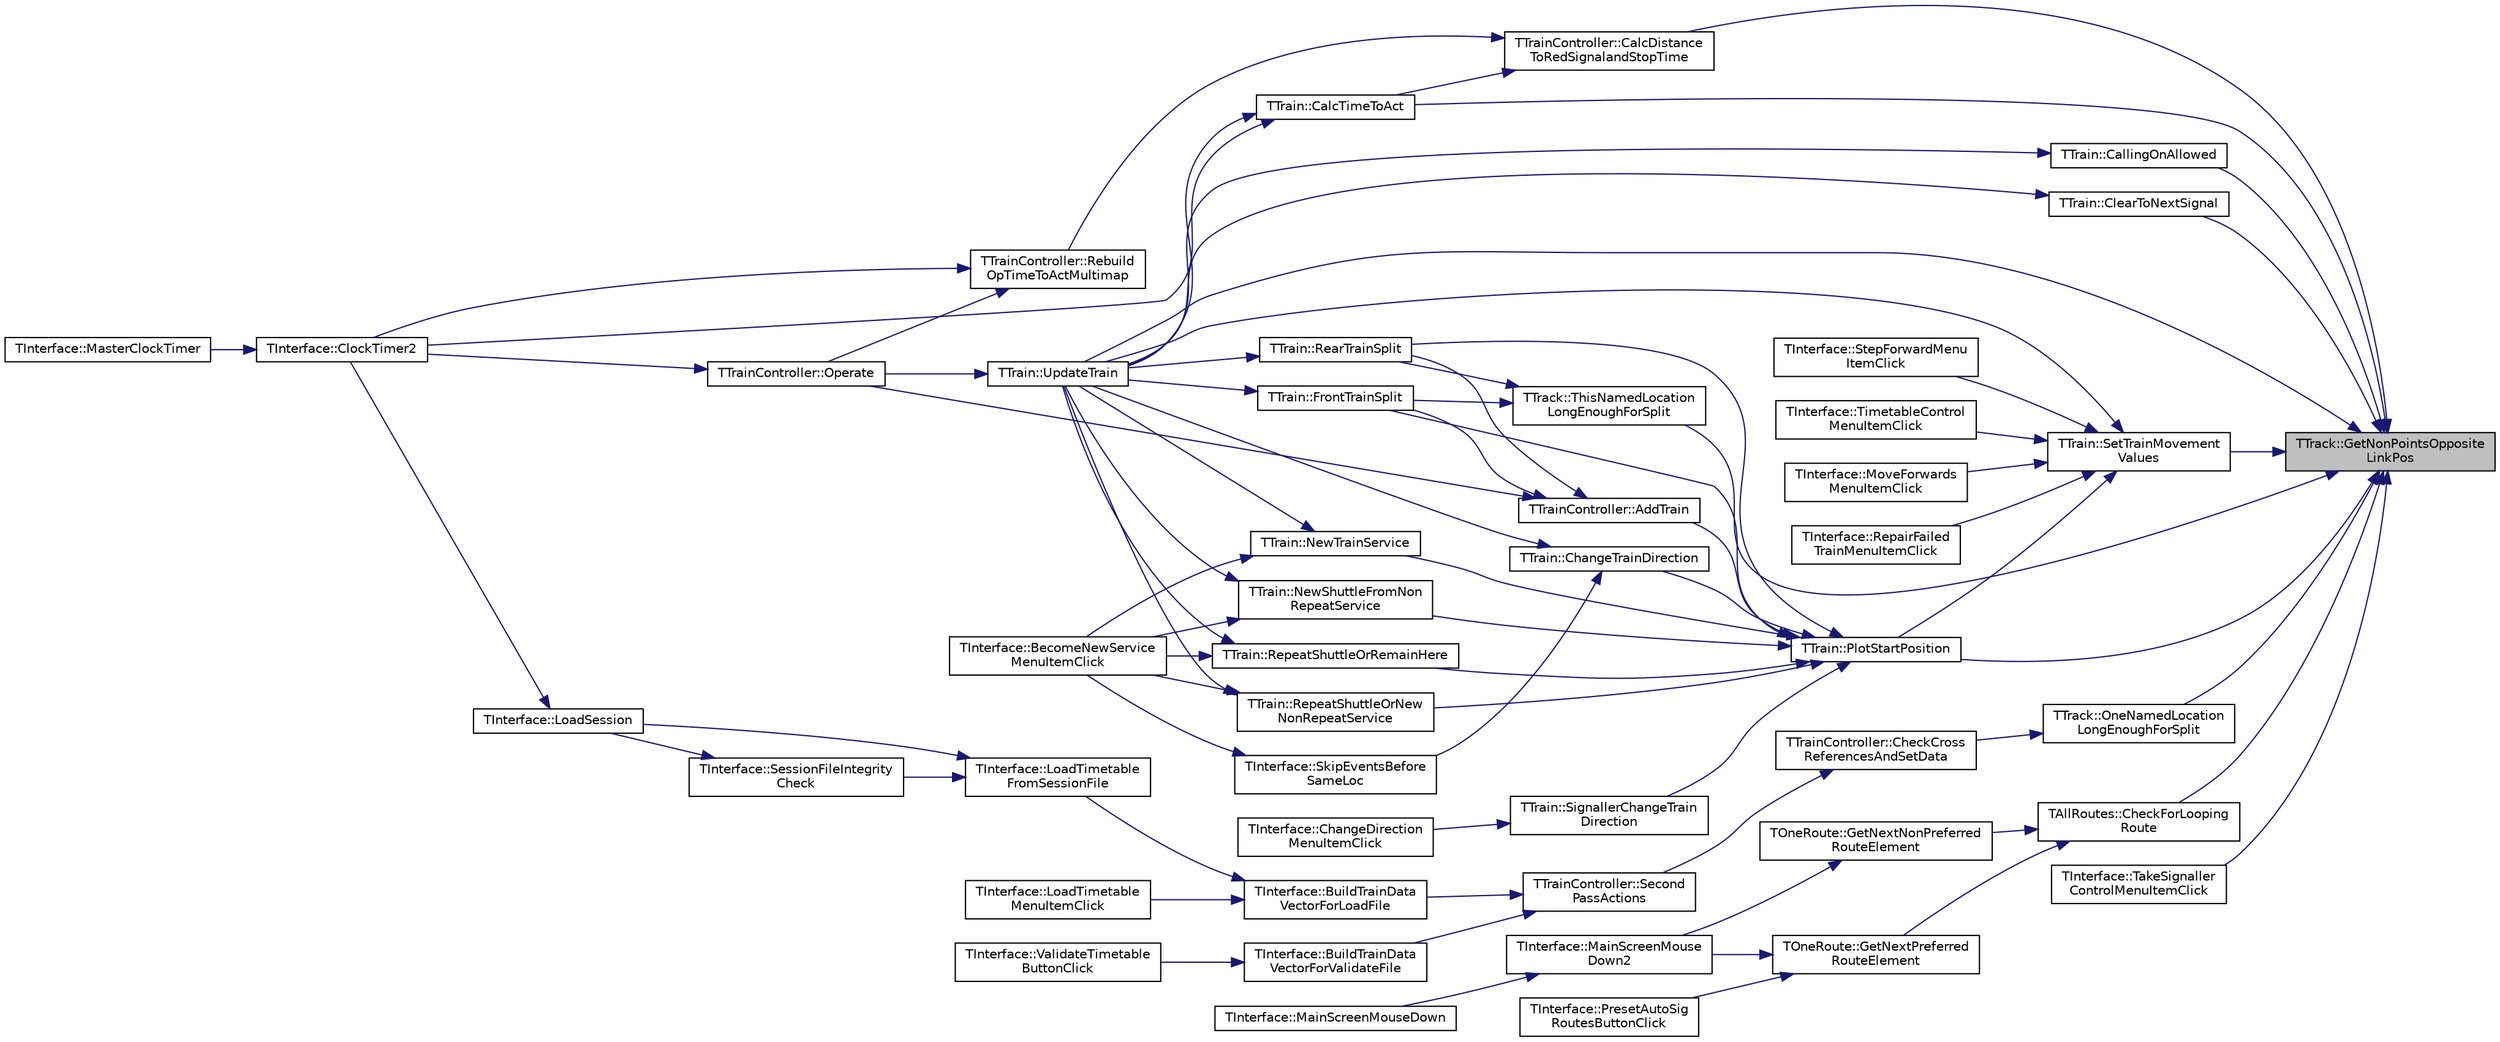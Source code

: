 digraph "TTrack::GetNonPointsOppositeLinkPos"
{
 // INTERACTIVE_SVG=YES
 // LATEX_PDF_SIZE
  edge [fontname="Helvetica",fontsize="10",labelfontname="Helvetica",labelfontsize="10"];
  node [fontname="Helvetica",fontsize="10",shape=record];
  rankdir="RL";
  Node1 [label="TTrack::GetNonPointsOpposite\lLinkPos",height=0.2,width=0.4,color="black", fillcolor="grey75", style="filled", fontcolor="black",tooltip="Return the corresponding link position (track always occupies either links 0 & 1 or 2 & 3)"];
  Node1 -> Node2 [dir="back",color="midnightblue",fontsize="10",style="solid",fontname="Helvetica"];
  Node2 [label="TTrainController::CalcDistance\lToRedSignalandStopTime",height=0.2,width=0.4,color="black", fillcolor="white", style="filled",URL="$class_t_train_controller.html#a9fa0023214c894b378c929311da6c185",tooltip="new v2.2.0 (DistanceToExit added for multiplayer), calcs distances to red signal & exit,..."];
  Node2 -> Node3 [dir="back",color="midnightblue",fontsize="10",style="solid",fontname="Helvetica"];
  Node3 [label="TTrain::CalcTimeToAct",height=0.2,width=0.4,color="black", fillcolor="white", style="filled",URL="$class_t_train.html#af23c2a989fee528b3c87200dcd8c2c0b",tooltip="new v2.2.0 for operator action panel. Calculates the time left for operator action to avoid unnecessa..."];
  Node3 -> Node4 [dir="back",color="midnightblue",fontsize="10",style="solid",fontname="Helvetica"];
  Node4 [label="TInterface::ClockTimer2",height=0.2,width=0.4,color="black", fillcolor="white", style="filled",URL="$class_t_interface.html#a6139ffb52492eb89e5487a8a3cd647b5",tooltip="The main loop, called every clock tick via MasterClockTimer."];
  Node4 -> Node5 [dir="back",color="midnightblue",fontsize="10",style="solid",fontname="Helvetica"];
  Node5 [label="TInterface::MasterClockTimer",height=0.2,width=0.4,color="black", fillcolor="white", style="filled",URL="$class_t_interface.html#ace30a12d923fc7fb489afabb0a09aa4f",tooltip=" "];
  Node3 -> Node6 [dir="back",color="midnightblue",fontsize="10",style="solid",fontname="Helvetica"];
  Node6 [label="TTrain::UpdateTrain",height=0.2,width=0.4,color="black", fillcolor="white", style="filled",URL="$class_t_train.html#a89ad640ecf8f5163c40727b4e28575fc",tooltip="Major function called at each clock tick for each train & handles all train movement & associated act..."];
  Node6 -> Node7 [dir="back",color="midnightblue",fontsize="10",style="solid",fontname="Helvetica"];
  Node7 [label="TTrainController::Operate",height=0.2,width=0.4,color="black", fillcolor="white", style="filled",URL="$class_t_train_controller.html#a20a1576dea1d86ed78fc5e9f46343481",tooltip="called every clock tick to introduce new trains and update existing trains"];
  Node7 -> Node4 [dir="back",color="midnightblue",fontsize="10",style="solid",fontname="Helvetica"];
  Node2 -> Node8 [dir="back",color="midnightblue",fontsize="10",style="solid",fontname="Helvetica"];
  Node8 [label="TTrainController::Rebuild\lOpTimeToActMultimap",height=0.2,width=0.4,color="black", fillcolor="white", style="filled",URL="$class_t_train_controller.html#a0e16b9cb91bb29f83bffc7ae3461200d",tooltip="new v2.2.0 for OperatorActionPanel (OperatorActionPanel changed for ActionsDueForm at v2...."];
  Node8 -> Node4 [dir="back",color="midnightblue",fontsize="10",style="solid",fontname="Helvetica"];
  Node8 -> Node7 [dir="back",color="midnightblue",fontsize="10",style="solid",fontname="Helvetica"];
  Node1 -> Node3 [dir="back",color="midnightblue",fontsize="10",style="solid",fontname="Helvetica"];
  Node1 -> Node9 [dir="back",color="midnightblue",fontsize="10",style="solid",fontname="Helvetica"];
  Node9 [label="TTrain::CallingOnAllowed",height=0.2,width=0.4,color="black", fillcolor="white", style="filled",URL="$class_t_train.html#a4524b72ef62ef2c1375f58fac05929ee",tooltip="True if the train can be called on at its current position - see detail in .cpp file."];
  Node9 -> Node6 [dir="back",color="midnightblue",fontsize="10",style="solid",fontname="Helvetica"];
  Node1 -> Node10 [dir="back",color="midnightblue",fontsize="10",style="solid",fontname="Helvetica"];
  Node10 [label="TAllRoutes::CheckForLooping\lRoute",height=0.2,width=0.4,color="black", fillcolor="white", style="filled",URL="$class_t_all_routes.html#a12eedbd538ea1c2d3f204e5f2f62e1cd",tooltip="Functions defined in .cpp file."];
  Node10 -> Node11 [dir="back",color="midnightblue",fontsize="10",style="solid",fontname="Helvetica"];
  Node11 [label="TOneRoute::GetNextNonPreferred\lRouteElement",height=0.2,width=0.4,color="black", fillcolor="white", style="filled",URL="$class_t_one_route.html#a5ce1c3a064a656ca764b5ed98c63151a",tooltip="Try to find a set of linked tracks between the route start element and the one at HLoc & VLoc...."];
  Node11 -> Node12 [dir="back",color="midnightblue",fontsize="10",style="solid",fontname="Helvetica"];
  Node12 [label="TInterface::MainScreenMouse\lDown2",height=0.2,width=0.4,color="black", fillcolor="white", style="filled",URL="$class_t_interface.html#abf07d5edc1507de381825f17620748b2",tooltip="Called when mouse button clicked in zoom-in mode."];
  Node12 -> Node13 [dir="back",color="midnightblue",fontsize="10",style="solid",fontname="Helvetica"];
  Node13 [label="TInterface::MainScreenMouseDown",height=0.2,width=0.4,color="black", fillcolor="white", style="filled",URL="$class_t_interface.html#a7f37862fb9e01e1328d9fd3fd8c50094",tooltip=" "];
  Node10 -> Node14 [dir="back",color="midnightblue",fontsize="10",style="solid",fontname="Helvetica"];
  Node14 [label="TOneRoute::GetNextPreferred\lRouteElement",height=0.2,width=0.4,color="black", fillcolor="white", style="filled",URL="$class_t_one_route.html#a974ac7ab4cb5e6a5df33a3d7b3563315",tooltip="Try to find a set of linked tracks that lie on preferred directions between the route start element a..."];
  Node14 -> Node12 [dir="back",color="midnightblue",fontsize="10",style="solid",fontname="Helvetica"];
  Node14 -> Node15 [dir="back",color="midnightblue",fontsize="10",style="solid",fontname="Helvetica"];
  Node15 [label="TInterface::PresetAutoSig\lRoutesButtonClick",height=0.2,width=0.4,color="black", fillcolor="white", style="filled",URL="$class_t_interface.html#aa639148521a793641e694b15486b5055",tooltip=" "];
  Node1 -> Node16 [dir="back",color="midnightblue",fontsize="10",style="solid",fontname="Helvetica"];
  Node16 [label="TTrain::ClearToNextSignal",height=0.2,width=0.4,color="black", fillcolor="white", style="filled",URL="$class_t_train.html#aeed1f50d8a4f76d7d77991d276758570",tooltip="Checks forward from train LeadElement, following leading point attributes but ignoring trailing point..."];
  Node16 -> Node6 [dir="back",color="midnightblue",fontsize="10",style="solid",fontname="Helvetica"];
  Node1 -> Node17 [dir="back",color="midnightblue",fontsize="10",style="solid",fontname="Helvetica"];
  Node17 [label="TTrack::OneNamedLocation\lLongEnoughForSplit",height=0.2,width=0.4,color="black", fillcolor="white", style="filled",URL="$class_t_track.html#a9d209cb6e24f67ba12020440a5e42347",tooltip=" "];
  Node17 -> Node18 [dir="back",color="midnightblue",fontsize="10",style="solid",fontname="Helvetica"];
  Node18 [label="TTrainController::CheckCross\lReferencesAndSetData",height=0.2,width=0.4,color="black", fillcolor="white", style="filled",URL="$class_t_train_controller.html#a36581d2c8663849c6d19b65542c8fa4c",tooltip="A timetable validation function where all service cross references are checked for validity and set p..."];
  Node18 -> Node19 [dir="back",color="midnightblue",fontsize="10",style="solid",fontname="Helvetica"];
  Node19 [label="TTrainController::Second\lPassActions",height=0.2,width=0.4,color="black", fillcolor="white", style="filled",URL="$class_t_train_controller.html#af52f0033d498268c871980c17a8ddf36",tooltip="Carry out further detailed timetable consistency checks, return true for success."];
  Node19 -> Node20 [dir="back",color="midnightblue",fontsize="10",style="solid",fontname="Helvetica"];
  Node20 [label="TInterface::BuildTrainData\lVectorForLoadFile",height=0.2,width=0.4,color="black", fillcolor="white", style="filled",URL="$class_t_interface.html#a148e3f99d39f596dbd7d490403936154",tooltip="Convert a stored timetable file (either as a stand alone file or within a session file) to a loaded t..."];
  Node20 -> Node21 [dir="back",color="midnightblue",fontsize="10",style="solid",fontname="Helvetica"];
  Node21 [label="TInterface::LoadTimetable\lFromSessionFile",height=0.2,width=0.4,color="black", fillcolor="white", style="filled",URL="$class_t_interface.html#a92d5a9e07b9362dee2296b7759a1c83d",tooltip="Loads timetable into memory from a session file, true if successful."];
  Node21 -> Node22 [dir="back",color="midnightblue",fontsize="10",style="solid",fontname="Helvetica"];
  Node22 [label="TInterface::LoadSession",height=0.2,width=0.4,color="black", fillcolor="white", style="filled",URL="$class_t_interface.html#a636b1b4bd29f2678a3290ed2d282f1c2",tooltip="Load a session file."];
  Node22 -> Node4 [dir="back",color="midnightblue",fontsize="10",style="solid",fontname="Helvetica"];
  Node21 -> Node23 [dir="back",color="midnightblue",fontsize="10",style="solid",fontname="Helvetica"];
  Node23 [label="TInterface::SessionFileIntegrity\lCheck",height=0.2,width=0.4,color="black", fillcolor="white", style="filled",URL="$class_t_interface.html#a3904f26b67b9512507960187b37b6f7b",tooltip="Checks session file integrity prior to loading, true for success."];
  Node23 -> Node22 [dir="back",color="midnightblue",fontsize="10",style="solid",fontname="Helvetica"];
  Node20 -> Node24 [dir="back",color="midnightblue",fontsize="10",style="solid",fontname="Helvetica"];
  Node24 [label="TInterface::LoadTimetable\lMenuItemClick",height=0.2,width=0.4,color="black", fillcolor="white", style="filled",URL="$class_t_interface.html#a15a2f5ad77e4f6c2b0cc6314224dfb78",tooltip=" "];
  Node19 -> Node25 [dir="back",color="midnightblue",fontsize="10",style="solid",fontname="Helvetica"];
  Node25 [label="TInterface::BuildTrainData\lVectorForValidateFile",height=0.2,width=0.4,color="black", fillcolor="white", style="filled",URL="$class_t_interface.html#a4ffe7e6eb2421577f670a52f556aef97",tooltip="Check the integrity of a stored timetable file (either as a stand alone file or within a session file..."];
  Node25 -> Node26 [dir="back",color="midnightblue",fontsize="10",style="solid",fontname="Helvetica"];
  Node26 [label="TInterface::ValidateTimetable\lButtonClick",height=0.2,width=0.4,color="black", fillcolor="white", style="filled",URL="$class_t_interface.html#a2f501868bbee2310af99bf2e8e265c59",tooltip=" "];
  Node1 -> Node27 [dir="back",color="midnightblue",fontsize="10",style="solid",fontname="Helvetica"];
  Node27 [label="TTrain::PlotStartPosition",height=0.2,width=0.4,color="black", fillcolor="white", style="filled",URL="$class_t_train.html#a43cd691f12297c4c13a19791329dd627",tooltip="Plots the train and sets up all relevant members for a new train when it is introduced into the railw..."];
  Node27 -> Node28 [dir="back",color="midnightblue",fontsize="10",style="solid",fontname="Helvetica"];
  Node28 [label="TTrainController::AddTrain",height=0.2,width=0.4,color="black", fillcolor="white", style="filled",URL="$class_t_train_controller.html#aa895b60238810a9d134cd5b9c886da56",tooltip="Introduce a new train to the railway, with the characteristics specified, returns true for success,..."];
  Node28 -> Node29 [dir="back",color="midnightblue",fontsize="10",style="solid",fontname="Helvetica"];
  Node29 [label="TTrain::FrontTrainSplit",height=0.2,width=0.4,color="black", fillcolor="white", style="filled",URL="$class_t_train.html#ad666fb061d1da7c44a72ec963c2098aa",tooltip="Carry out the actions needed when a train is to split from the front."];
  Node29 -> Node6 [dir="back",color="midnightblue",fontsize="10",style="solid",fontname="Helvetica"];
  Node28 -> Node7 [dir="back",color="midnightblue",fontsize="10",style="solid",fontname="Helvetica"];
  Node28 -> Node30 [dir="back",color="midnightblue",fontsize="10",style="solid",fontname="Helvetica"];
  Node30 [label="TTrain::RearTrainSplit",height=0.2,width=0.4,color="black", fillcolor="white", style="filled",URL="$class_t_train.html#ad64c5823265b0c611c2e5f0613317aa5",tooltip="Carry out the actions needed when a train is to split from the rear."];
  Node30 -> Node6 [dir="back",color="midnightblue",fontsize="10",style="solid",fontname="Helvetica"];
  Node27 -> Node31 [dir="back",color="midnightblue",fontsize="10",style="solid",fontname="Helvetica"];
  Node31 [label="TTrain::ChangeTrainDirection",height=0.2,width=0.4,color="black", fillcolor="white", style="filled",URL="$class_t_train.html#aaac04c1b5e358a69e1930bae9ca6f429",tooltip="Reverses the direction of motion of the train."];
  Node31 -> Node32 [dir="back",color="midnightblue",fontsize="10",style="solid",fontname="Helvetica"];
  Node32 [label="TInterface::SkipEventsBefore\lSameLoc",height=0.2,width=0.4,color="black", fillcolor="white", style="filled",URL="$class_t_interface.html#a528675bee2f8940b6fb3de82ebdd9cc1",tooltip="< used when change early to the next service (Fns, Fns-sh, Frh-sh or F-nshs) to advance the action po..."];
  Node32 -> Node33 [dir="back",color="midnightblue",fontsize="10",style="solid",fontname="Helvetica"];
  Node33 [label="TInterface::BecomeNewService\lMenuItemClick",height=0.2,width=0.4,color="black", fillcolor="white", style="filled",URL="$class_t_interface.html#a0e9af41ff305fe2813385fce38b73206",tooltip=" "];
  Node31 -> Node6 [dir="back",color="midnightblue",fontsize="10",style="solid",fontname="Helvetica"];
  Node27 -> Node29 [dir="back",color="midnightblue",fontsize="10",style="solid",fontname="Helvetica"];
  Node27 -> Node34 [dir="back",color="midnightblue",fontsize="10",style="solid",fontname="Helvetica"];
  Node34 [label="TTrain::NewShuttleFromNon\lRepeatService",height=0.2,width=0.4,color="black", fillcolor="white", style="filled",URL="$class_t_train.html#a2bde9b347632a790874abfee29758d32",tooltip="Carry out the actions needed when a new shuttle service is created from a non-repeating (F-nshs) serv..."];
  Node34 -> Node33 [dir="back",color="midnightblue",fontsize="10",style="solid",fontname="Helvetica"];
  Node34 -> Node6 [dir="back",color="midnightblue",fontsize="10",style="solid",fontname="Helvetica"];
  Node27 -> Node35 [dir="back",color="midnightblue",fontsize="10",style="solid",fontname="Helvetica"];
  Node35 [label="TTrain::NewTrainService",height=0.2,width=0.4,color="black", fillcolor="white", style="filled",URL="$class_t_train.html#a68bda28987bb7b9d7e52b35abb2399de",tooltip="Carry out the actions needed when a train forms a new service (code Fns)"];
  Node35 -> Node33 [dir="back",color="midnightblue",fontsize="10",style="solid",fontname="Helvetica"];
  Node35 -> Node6 [dir="back",color="midnightblue",fontsize="10",style="solid",fontname="Helvetica"];
  Node27 -> Node30 [dir="back",color="midnightblue",fontsize="10",style="solid",fontname="Helvetica"];
  Node27 -> Node36 [dir="back",color="midnightblue",fontsize="10",style="solid",fontname="Helvetica"];
  Node36 [label="TTrain::RepeatShuttleOrNew\lNonRepeatService",height=0.2,width=0.4,color="black", fillcolor="white", style="filled",URL="$class_t_train.html#a648f31ead801d51160c024f1ead459c8",tooltip="Carry out the actions needed to create either a new shuttle service or (if all repeats have finished)..."];
  Node36 -> Node33 [dir="back",color="midnightblue",fontsize="10",style="solid",fontname="Helvetica"];
  Node36 -> Node6 [dir="back",color="midnightblue",fontsize="10",style="solid",fontname="Helvetica"];
  Node27 -> Node37 [dir="back",color="midnightblue",fontsize="10",style="solid",fontname="Helvetica"];
  Node37 [label="TTrain::RepeatShuttleOrRemainHere",height=0.2,width=0.4,color="black", fillcolor="white", style="filled",URL="$class_t_train.html#a1f4b4616c1167ff2ef83b2df48545c6b",tooltip="Carry out the actions needed to create either a new shuttle service or (if all repeats have finished)..."];
  Node37 -> Node33 [dir="back",color="midnightblue",fontsize="10",style="solid",fontname="Helvetica"];
  Node37 -> Node6 [dir="back",color="midnightblue",fontsize="10",style="solid",fontname="Helvetica"];
  Node27 -> Node38 [dir="back",color="midnightblue",fontsize="10",style="solid",fontname="Helvetica"];
  Node38 [label="TTrain::SignallerChangeTrain\lDirection",height=0.2,width=0.4,color="black", fillcolor="white", style="filled",URL="$class_t_train.html#affbb94aa088370056f8ca8c45a1fdd48",tooltip="Unplots & replots train, which checks for facing signal and sets StoppedAtSignal if req'd."];
  Node38 -> Node39 [dir="back",color="midnightblue",fontsize="10",style="solid",fontname="Helvetica"];
  Node39 [label="TInterface::ChangeDirection\lMenuItemClick",height=0.2,width=0.4,color="black", fillcolor="white", style="filled",URL="$class_t_interface.html#aaaf32c3c815553f7ba70698e0f0071bb",tooltip=" "];
  Node1 -> Node40 [dir="back",color="midnightblue",fontsize="10",style="solid",fontname="Helvetica"];
  Node40 [label="TTrain::SetTrainMovement\lValues",height=0.2,width=0.4,color="black", fillcolor="white", style="filled",URL="$class_t_train.html#aaa6289d279b229d05963f8b3a35d53e9",tooltip="Calculates train speeds and times for the element that the train is about to enter...."];
  Node40 -> Node41 [dir="back",color="midnightblue",fontsize="10",style="solid",fontname="Helvetica"];
  Node41 [label="TInterface::MoveForwards\lMenuItemClick",height=0.2,width=0.4,color="black", fillcolor="white", style="filled",URL="$class_t_interface.html#a50478cade5cae721121f5902528987a7",tooltip=" "];
  Node40 -> Node27 [dir="back",color="midnightblue",fontsize="10",style="solid",fontname="Helvetica"];
  Node40 -> Node42 [dir="back",color="midnightblue",fontsize="10",style="solid",fontname="Helvetica"];
  Node42 [label="TInterface::RepairFailed\lTrainMenuItemClick",height=0.2,width=0.4,color="black", fillcolor="white", style="filled",URL="$class_t_interface.html#ad3ddf42d51934815002002a770df766a",tooltip=" "];
  Node40 -> Node43 [dir="back",color="midnightblue",fontsize="10",style="solid",fontname="Helvetica"];
  Node43 [label="TInterface::StepForwardMenu\lItemClick",height=0.2,width=0.4,color="black", fillcolor="white", style="filled",URL="$class_t_interface.html#a0cc484aa9bc0445312ef9191d8212f14",tooltip=" "];
  Node40 -> Node44 [dir="back",color="midnightblue",fontsize="10",style="solid",fontname="Helvetica"];
  Node44 [label="TInterface::TimetableControl\lMenuItemClick",height=0.2,width=0.4,color="black", fillcolor="white", style="filled",URL="$class_t_interface.html#aec12f0e481024f1268fad36e7188b7a4",tooltip=" "];
  Node40 -> Node6 [dir="back",color="midnightblue",fontsize="10",style="solid",fontname="Helvetica"];
  Node1 -> Node45 [dir="back",color="midnightblue",fontsize="10",style="solid",fontname="Helvetica"];
  Node45 [label="TInterface::TakeSignaller\lControlMenuItemClick",height=0.2,width=0.4,color="black", fillcolor="white", style="filled",URL="$class_t_interface.html#ab5b80c76a8cc8d2c87f21d323f61c1ce",tooltip=" "];
  Node1 -> Node46 [dir="back",color="midnightblue",fontsize="10",style="solid",fontname="Helvetica"];
  Node46 [label="TTrack::ThisNamedLocation\lLongEnoughForSplit",height=0.2,width=0.4,color="black", fillcolor="white", style="filled",URL="$class_t_track.html#a4dffe604a7d6b14cce2c94ad7522fb7f",tooltip="See above under 'OneNamedLocationLongEnoughForSplit'."];
  Node46 -> Node29 [dir="back",color="midnightblue",fontsize="10",style="solid",fontname="Helvetica"];
  Node46 -> Node30 [dir="back",color="midnightblue",fontsize="10",style="solid",fontname="Helvetica"];
  Node1 -> Node6 [dir="back",color="midnightblue",fontsize="10",style="solid",fontname="Helvetica"];
}
